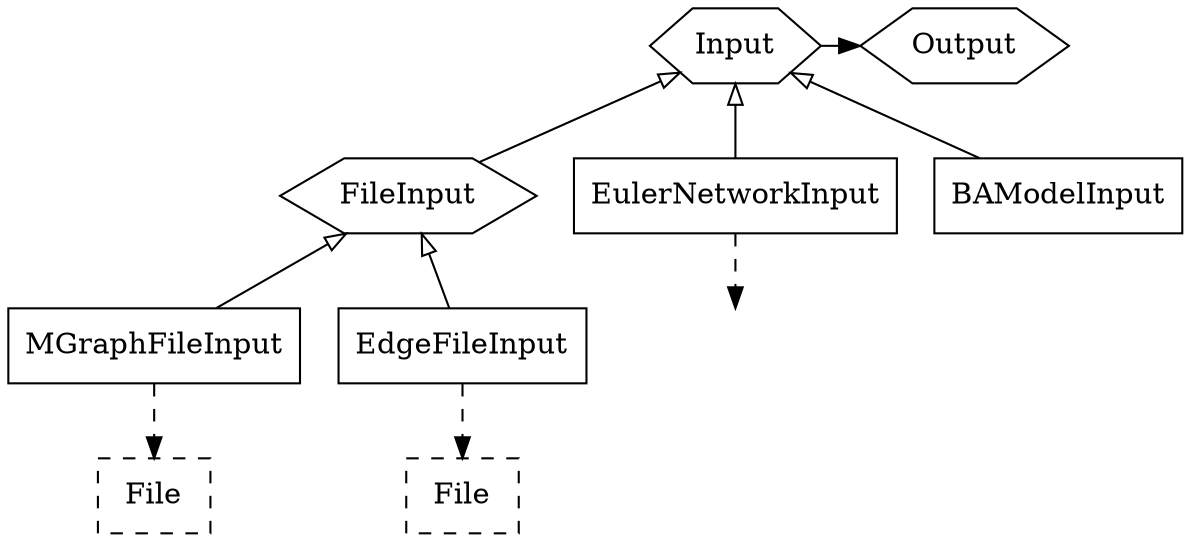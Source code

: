 digraph {

	layout = dot;
	node [shape = rect];

	Output [shape = hexagon];
	Input [shape = hexagon];
	{ Input -> Output; rank = same; }
	
	FileInput [shape = hexagon];
	Input -> FileInput [arrowtail = onormal, dir = back];
	
	MGraphFileInput;
	FileInput -> MGraphFileInput [arrowtail = onormal, dir = back];
	MGraphFileInput -> File1 [style = dashed];
	File1 [label = "File", style = dashed];

	EdgeFileInput;
	FileInput -> EdgeFileInput [arrowtail = onormal, dir = back];
	EdgeFileInput -> File2 [style = dashed];
	File2 [label = "File", style = dashed];
	
	EulerNetworkInput;
	Input -> EulerNetworkInput [arrowtail = onormal, dir = back];
	EulerNetworkInputEdgeList [image = "edgelist.gv.png", shape = none, label = ""];
	EulerNetworkInput -> EulerNetworkInputEdgeList [style = dashed];
	
	BAModelInput;
	Input -> BAModelInput [arrowtail = onormal, dir = back];
	
}